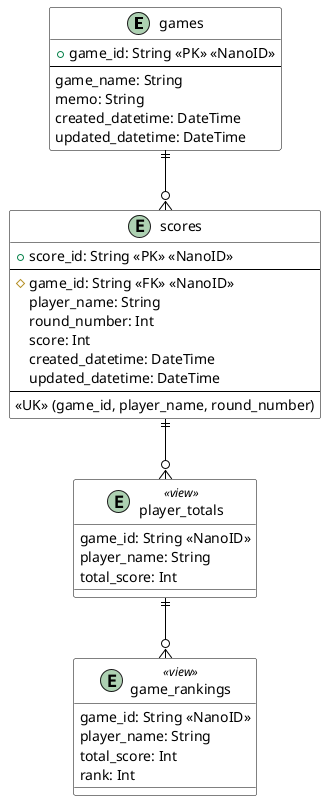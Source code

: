 @startuml ER Diagram

' Styling
skinparam linetype ortho
skinparam class {
    BackgroundColor White
    BorderColor Black
    ArrowColor Black
}

' Tables
entity "games" as games {
    + game_id: String <<PK>> <<NanoID>>
    --
    game_name: String
    memo: String
    created_datetime: DateTime
    updated_datetime: DateTime
}

entity "scores" as scores {
    + score_id: String <<PK>> <<NanoID>>
    --
    # game_id: String <<FK>> <<NanoID>>
    player_name: String
    round_number: Int
    score: Int
    created_datetime: DateTime
    updated_datetime: DateTime
    --
    <<UK>> (game_id, player_name, round_number)
}

' Views
entity "player_totals" as player_totals <<view>> {
    game_id: String <<NanoID>>
    player_name: String
    total_score: Int
}

entity "game_rankings" as game_rankings <<view>> {
    game_id: String <<NanoID>>
    player_name: String
    total_score: Int
    rank: Int
}

' Relationships
games ||--o{ scores
scores ||--o{ player_totals
player_totals ||--o{ game_rankings

@enduml 